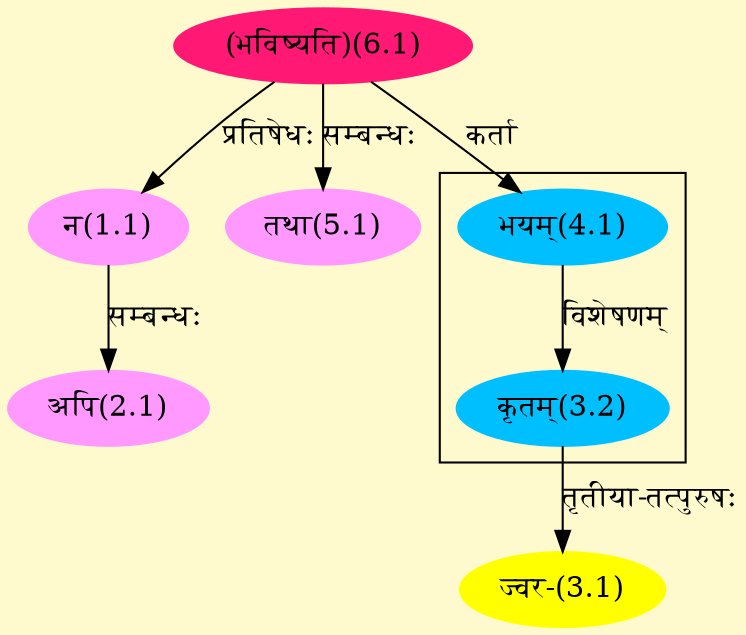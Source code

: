 digraph G{
rankdir=BT;
 compound=true;
 bgcolor="lemonchiffon1";

subgraph cluster_1{
Node3_2 [style=filled, color="#00BFFF" label = "कृतम्(3.2)"]
Node4_1 [style=filled, color="#00BFFF" label = "भयम्(4.1)"]

}
Node1_1 [style=filled, color="#FF99FF" label = "न(1.1)"]
Node6_1 [style=filled, color="#FF1975" label = "(भविष्यति)(6.1)"]
Node2_1 [style=filled, color="#FF99FF" label = "अपि(2.1)"]
Node3_1 [style=filled, color="#FFFF00" label = "ज्वर-(3.1)"]
Node3_2 [style=filled, color="#00BFFF" label = "कृतम्(3.2)"]
Node4_1 [style=filled, color="#00BFFF" label = "भयम्(4.1)"]
Node5_1 [style=filled, color="#FF99FF" label = "तथा(5.1)"]
/* Start of Relations section */

Node1_1 -> Node6_1 [  label="प्रतिषेधः"  dir="back" ]
Node2_1 -> Node1_1 [  label="सम्बन्धः"  dir="back" ]
Node3_1 -> Node3_2 [  label="तृतीया-तत्पुरुषः"  dir="back" ]
Node3_2 -> Node4_1 [  label="विशेषणम्"  dir="back" ]
Node4_1 -> Node6_1 [  label="कर्ता"  dir="back" ]
Node5_1 -> Node6_1 [  label="सम्बन्धः"  dir="back" ]
}

